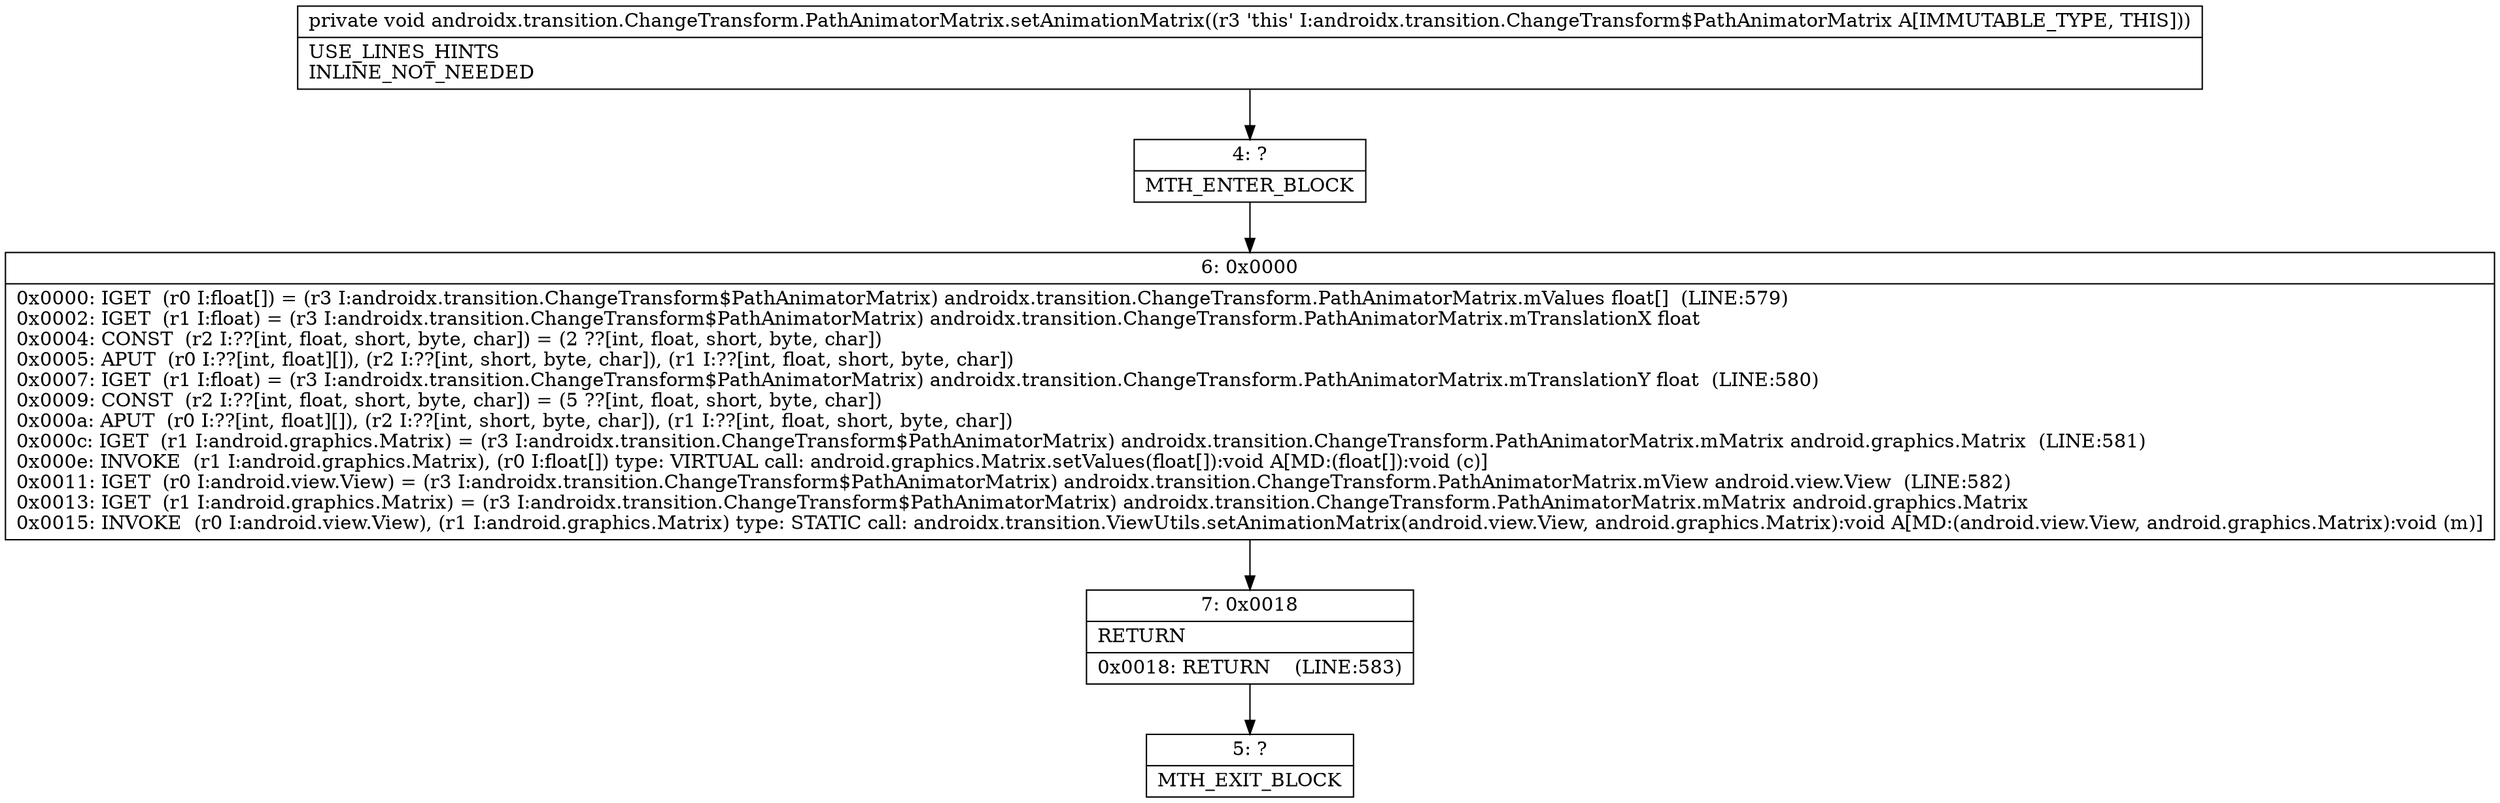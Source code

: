 digraph "CFG forandroidx.transition.ChangeTransform.PathAnimatorMatrix.setAnimationMatrix()V" {
Node_4 [shape=record,label="{4\:\ ?|MTH_ENTER_BLOCK\l}"];
Node_6 [shape=record,label="{6\:\ 0x0000|0x0000: IGET  (r0 I:float[]) = (r3 I:androidx.transition.ChangeTransform$PathAnimatorMatrix) androidx.transition.ChangeTransform.PathAnimatorMatrix.mValues float[]  (LINE:579)\l0x0002: IGET  (r1 I:float) = (r3 I:androidx.transition.ChangeTransform$PathAnimatorMatrix) androidx.transition.ChangeTransform.PathAnimatorMatrix.mTranslationX float \l0x0004: CONST  (r2 I:??[int, float, short, byte, char]) = (2 ??[int, float, short, byte, char]) \l0x0005: APUT  (r0 I:??[int, float][]), (r2 I:??[int, short, byte, char]), (r1 I:??[int, float, short, byte, char]) \l0x0007: IGET  (r1 I:float) = (r3 I:androidx.transition.ChangeTransform$PathAnimatorMatrix) androidx.transition.ChangeTransform.PathAnimatorMatrix.mTranslationY float  (LINE:580)\l0x0009: CONST  (r2 I:??[int, float, short, byte, char]) = (5 ??[int, float, short, byte, char]) \l0x000a: APUT  (r0 I:??[int, float][]), (r2 I:??[int, short, byte, char]), (r1 I:??[int, float, short, byte, char]) \l0x000c: IGET  (r1 I:android.graphics.Matrix) = (r3 I:androidx.transition.ChangeTransform$PathAnimatorMatrix) androidx.transition.ChangeTransform.PathAnimatorMatrix.mMatrix android.graphics.Matrix  (LINE:581)\l0x000e: INVOKE  (r1 I:android.graphics.Matrix), (r0 I:float[]) type: VIRTUAL call: android.graphics.Matrix.setValues(float[]):void A[MD:(float[]):void (c)]\l0x0011: IGET  (r0 I:android.view.View) = (r3 I:androidx.transition.ChangeTransform$PathAnimatorMatrix) androidx.transition.ChangeTransform.PathAnimatorMatrix.mView android.view.View  (LINE:582)\l0x0013: IGET  (r1 I:android.graphics.Matrix) = (r3 I:androidx.transition.ChangeTransform$PathAnimatorMatrix) androidx.transition.ChangeTransform.PathAnimatorMatrix.mMatrix android.graphics.Matrix \l0x0015: INVOKE  (r0 I:android.view.View), (r1 I:android.graphics.Matrix) type: STATIC call: androidx.transition.ViewUtils.setAnimationMatrix(android.view.View, android.graphics.Matrix):void A[MD:(android.view.View, android.graphics.Matrix):void (m)]\l}"];
Node_7 [shape=record,label="{7\:\ 0x0018|RETURN\l|0x0018: RETURN    (LINE:583)\l}"];
Node_5 [shape=record,label="{5\:\ ?|MTH_EXIT_BLOCK\l}"];
MethodNode[shape=record,label="{private void androidx.transition.ChangeTransform.PathAnimatorMatrix.setAnimationMatrix((r3 'this' I:androidx.transition.ChangeTransform$PathAnimatorMatrix A[IMMUTABLE_TYPE, THIS]))  | USE_LINES_HINTS\lINLINE_NOT_NEEDED\l}"];
MethodNode -> Node_4;Node_4 -> Node_6;
Node_6 -> Node_7;
Node_7 -> Node_5;
}

